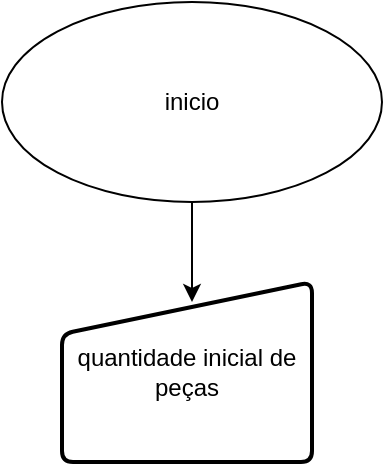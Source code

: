<mxfile version="20.8.11" type="github">
  <diagram name="Página-1" id="VvJlphj_Kb1yPp2i0ygT">
    <mxGraphModel dx="794" dy="438" grid="1" gridSize="10" guides="1" tooltips="1" connect="1" arrows="1" fold="1" page="1" pageScale="1" pageWidth="827" pageHeight="1169" math="0" shadow="0">
      <root>
        <mxCell id="0" />
        <mxCell id="1" parent="0" />
        <mxCell id="MyNJcUd7k8iWlo2oFfyK-2" style="edgeStyle=orthogonalEdgeStyle;rounded=0;orthogonalLoop=1;jettySize=auto;html=1;" edge="1" parent="1" source="MyNJcUd7k8iWlo2oFfyK-1">
          <mxGeometry relative="1" as="geometry">
            <mxPoint x="445" y="180" as="targetPoint" />
          </mxGeometry>
        </mxCell>
        <mxCell id="MyNJcUd7k8iWlo2oFfyK-1" value="&lt;font style=&quot;vertical-align: inherit;&quot;&gt;&lt;font style=&quot;vertical-align: inherit;&quot;&gt;inicio&lt;/font&gt;&lt;/font&gt;" style="ellipse;whiteSpace=wrap;html=1;" vertex="1" parent="1">
          <mxGeometry x="350" y="30" width="190" height="100" as="geometry" />
        </mxCell>
        <mxCell id="MyNJcUd7k8iWlo2oFfyK-4" value="&lt;font style=&quot;vertical-align: inherit;&quot;&gt;&lt;font style=&quot;vertical-align: inherit;&quot;&gt;quantidade inicial de peças&lt;/font&gt;&lt;/font&gt;" style="html=1;strokeWidth=2;shape=manualInput;whiteSpace=wrap;rounded=1;size=26;arcSize=11;" vertex="1" parent="1">
          <mxGeometry x="380" y="170" width="125" height="90" as="geometry" />
        </mxCell>
      </root>
    </mxGraphModel>
  </diagram>
</mxfile>
